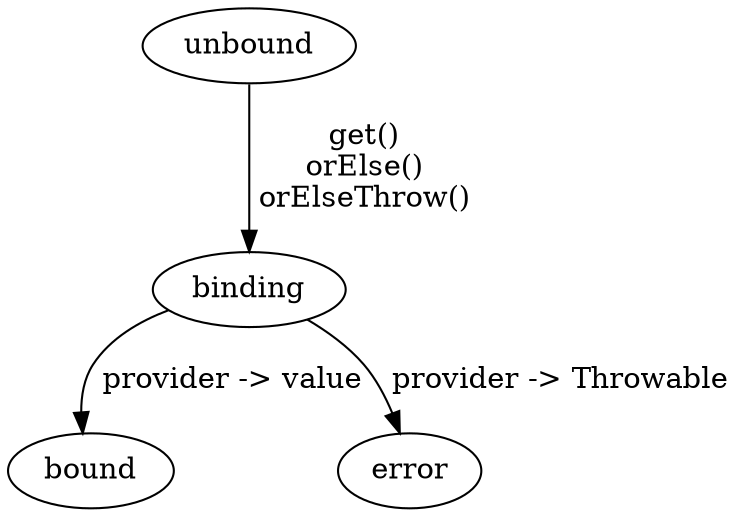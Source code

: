 digraph G {
    unbound -> binding [ label=" get()\n orElse()\n orElseThrow()\n" ];
    binding -> bound [ label=" provider -> value" ];
    binding -> error [ label=" provider -> Throwable" ];
}
